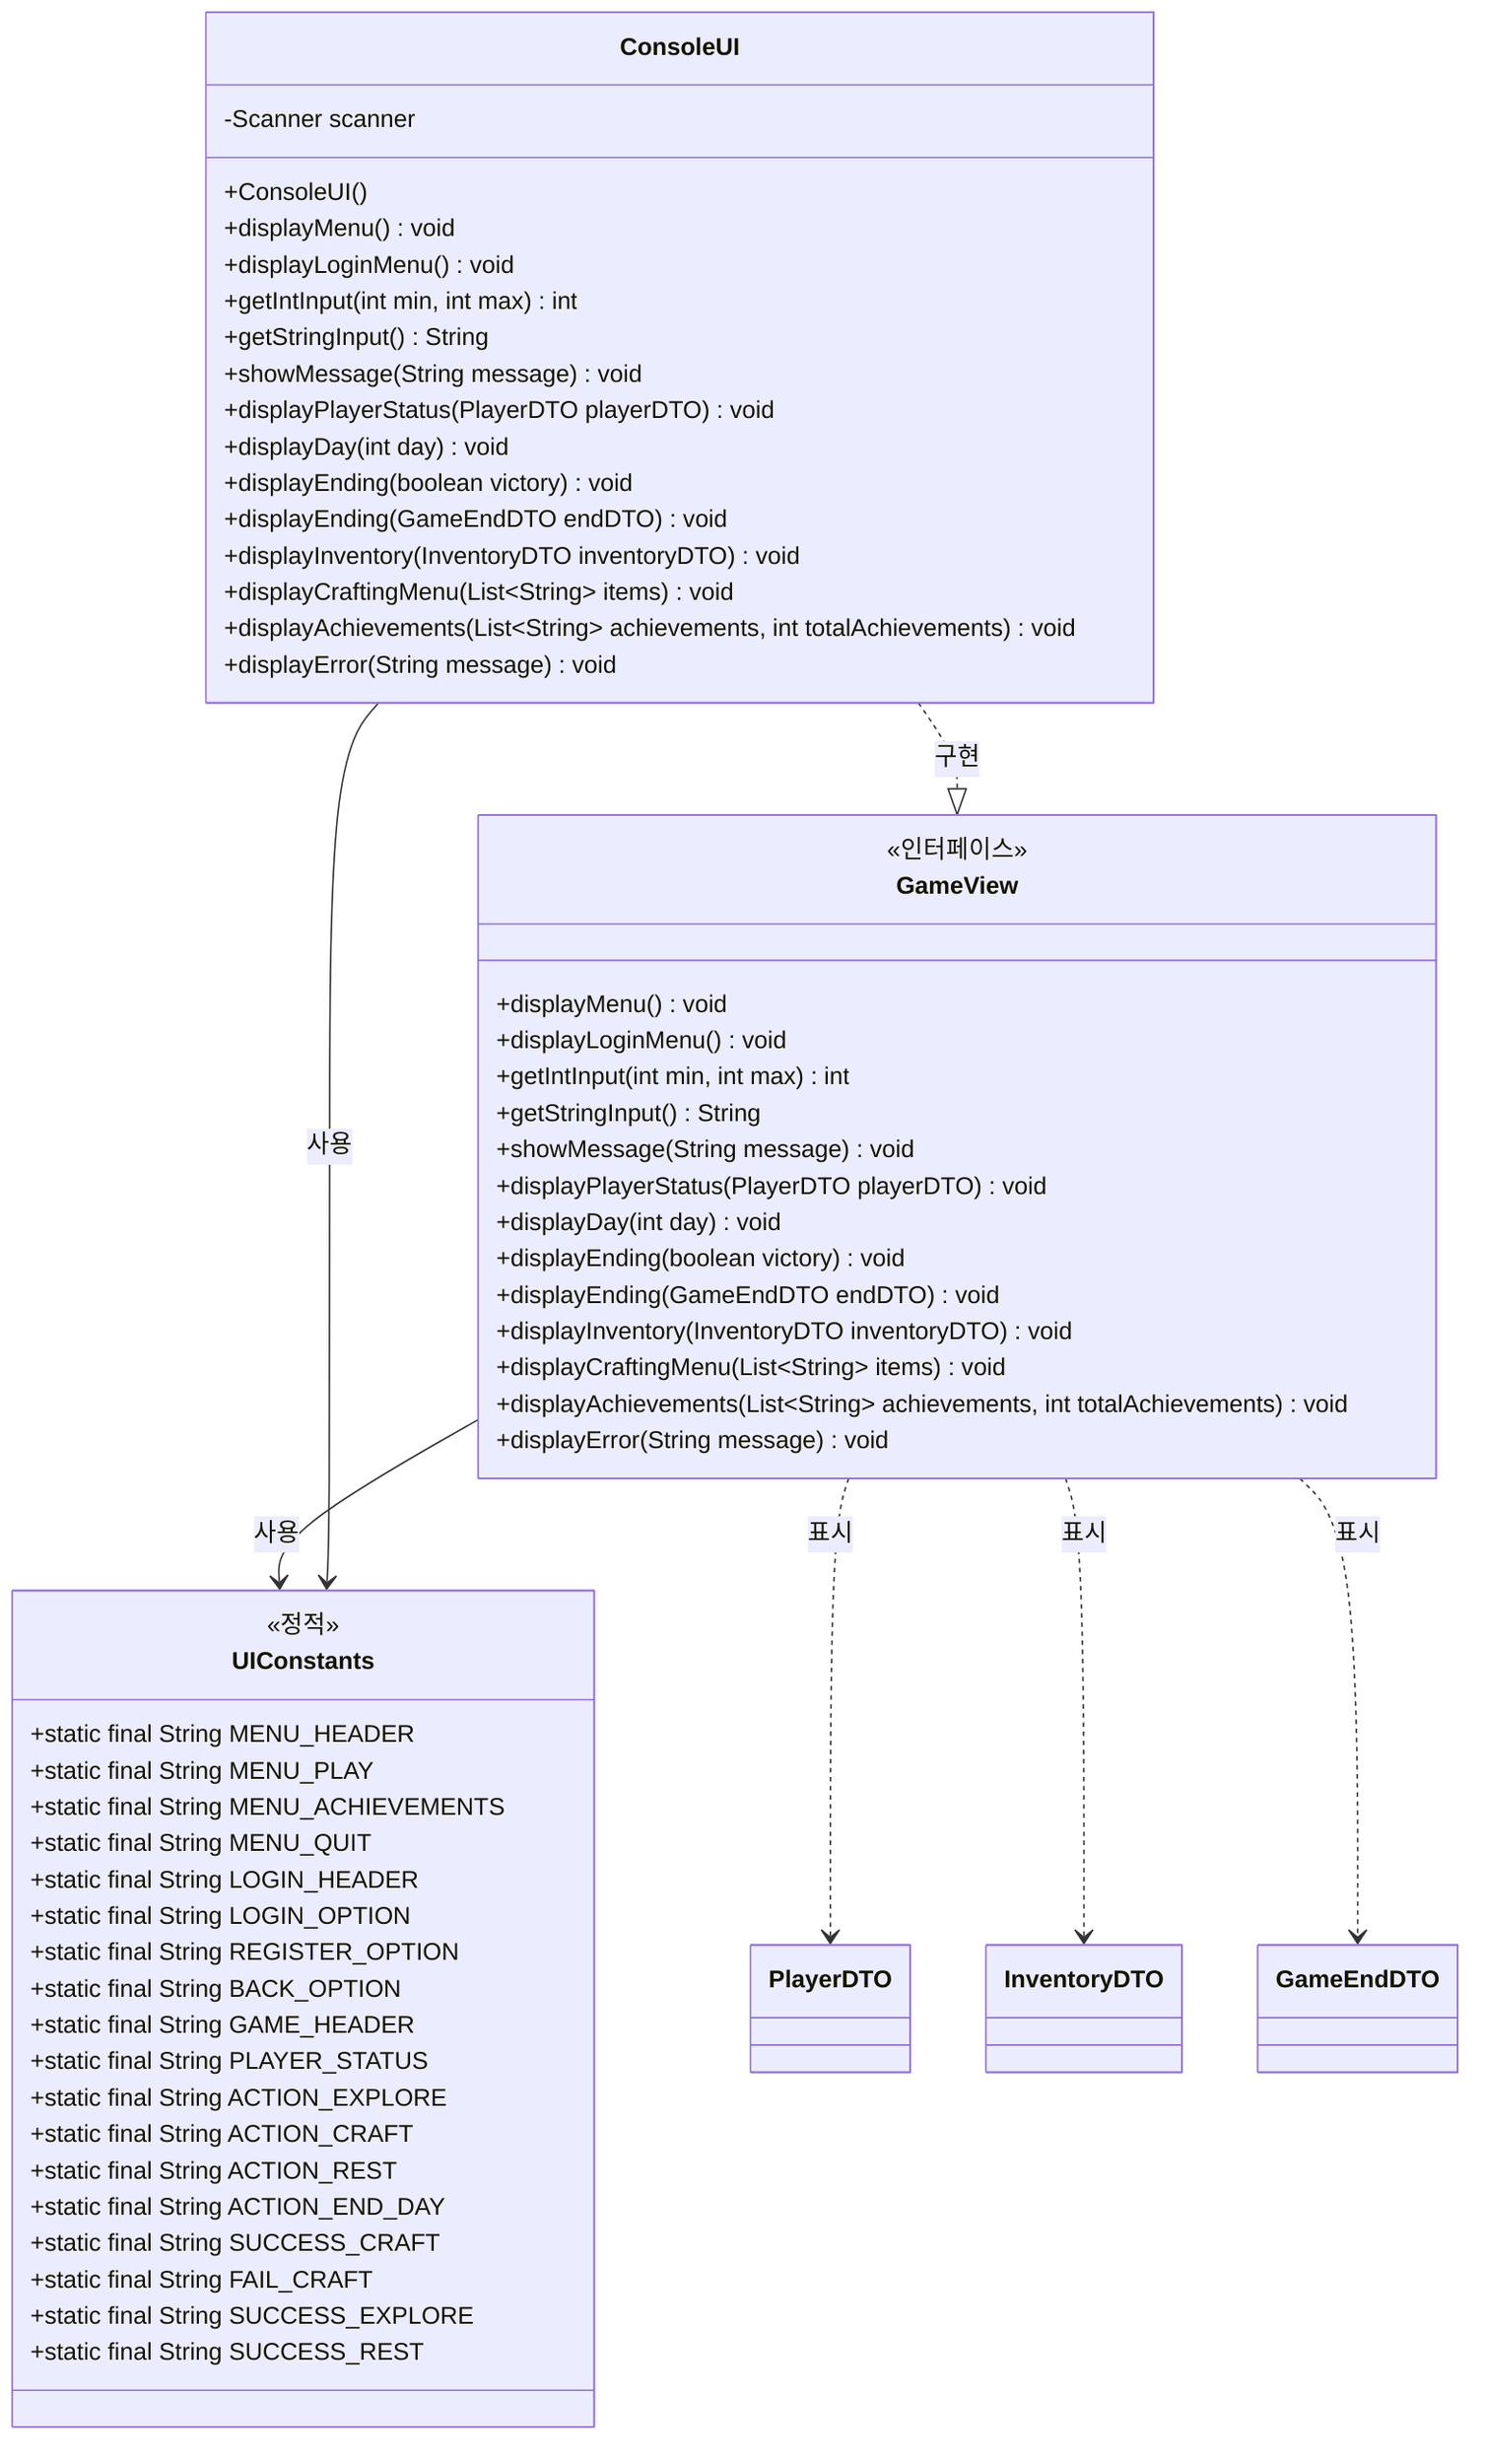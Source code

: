 classDiagram
    %% UI 다이어그램: 사용자 인터페이스 관련 클래스

    %% UI 클래스 관계
    ConsoleUI ..|> GameView : 구현
    GameView --> UIConstants : 사용
    ConsoleUI --> UIConstants : 사용
    GameView ..> PlayerDTO : 표시
    GameView ..> InventoryDTO : 표시
    GameView ..> GameEndDTO : 표시
    
    class GameView {
        <<인터페이스>>
        +displayMenu() void
        +displayLoginMenu() void
        +getIntInput(int min, int max) int
        +getStringInput() String
        +showMessage(String message) void
        +displayPlayerStatus(PlayerDTO playerDTO) void
        +displayDay(int day) void
        +displayEnding(boolean victory) void
        +displayEnding(GameEndDTO endDTO) void
        +displayInventory(InventoryDTO inventoryDTO) void
        +displayCraftingMenu(List~String~ items) void
        +displayAchievements(List~String~ achievements, int totalAchievements) void
        +displayError(String message) void
    }
    
    class ConsoleUI {
        -Scanner scanner
        +ConsoleUI()
        +displayMenu() void
        +displayLoginMenu() void
        +getIntInput(int min, int max) int
        +getStringInput() String
        +showMessage(String message) void
        +displayPlayerStatus(PlayerDTO playerDTO) void
        +displayDay(int day) void
        +displayEnding(boolean victory) void
        +displayEnding(GameEndDTO endDTO) void
        +displayInventory(InventoryDTO inventoryDTO) void
        +displayCraftingMenu(List~String~ items) void
        +displayAchievements(List~String~ achievements, int totalAchievements) void
        +displayError(String message) void
    }
    
    class UIConstants {
        <<정적>>
        +static final String MENU_HEADER
        +static final String MENU_PLAY
        +static final String MENU_ACHIEVEMENTS
        +static final String MENU_QUIT
        +static final String LOGIN_HEADER
        +static final String LOGIN_OPTION
        +static final String REGISTER_OPTION
        +static final String BACK_OPTION
        +static final String GAME_HEADER
        +static final String PLAYER_STATUS
        +static final String ACTION_EXPLORE
        +static final String ACTION_CRAFT
        +static final String ACTION_REST
        +static final String ACTION_END_DAY
        +static final String SUCCESS_CRAFT
        +static final String FAIL_CRAFT
        +static final String SUCCESS_EXPLORE
        +static final String SUCCESS_REST
    }